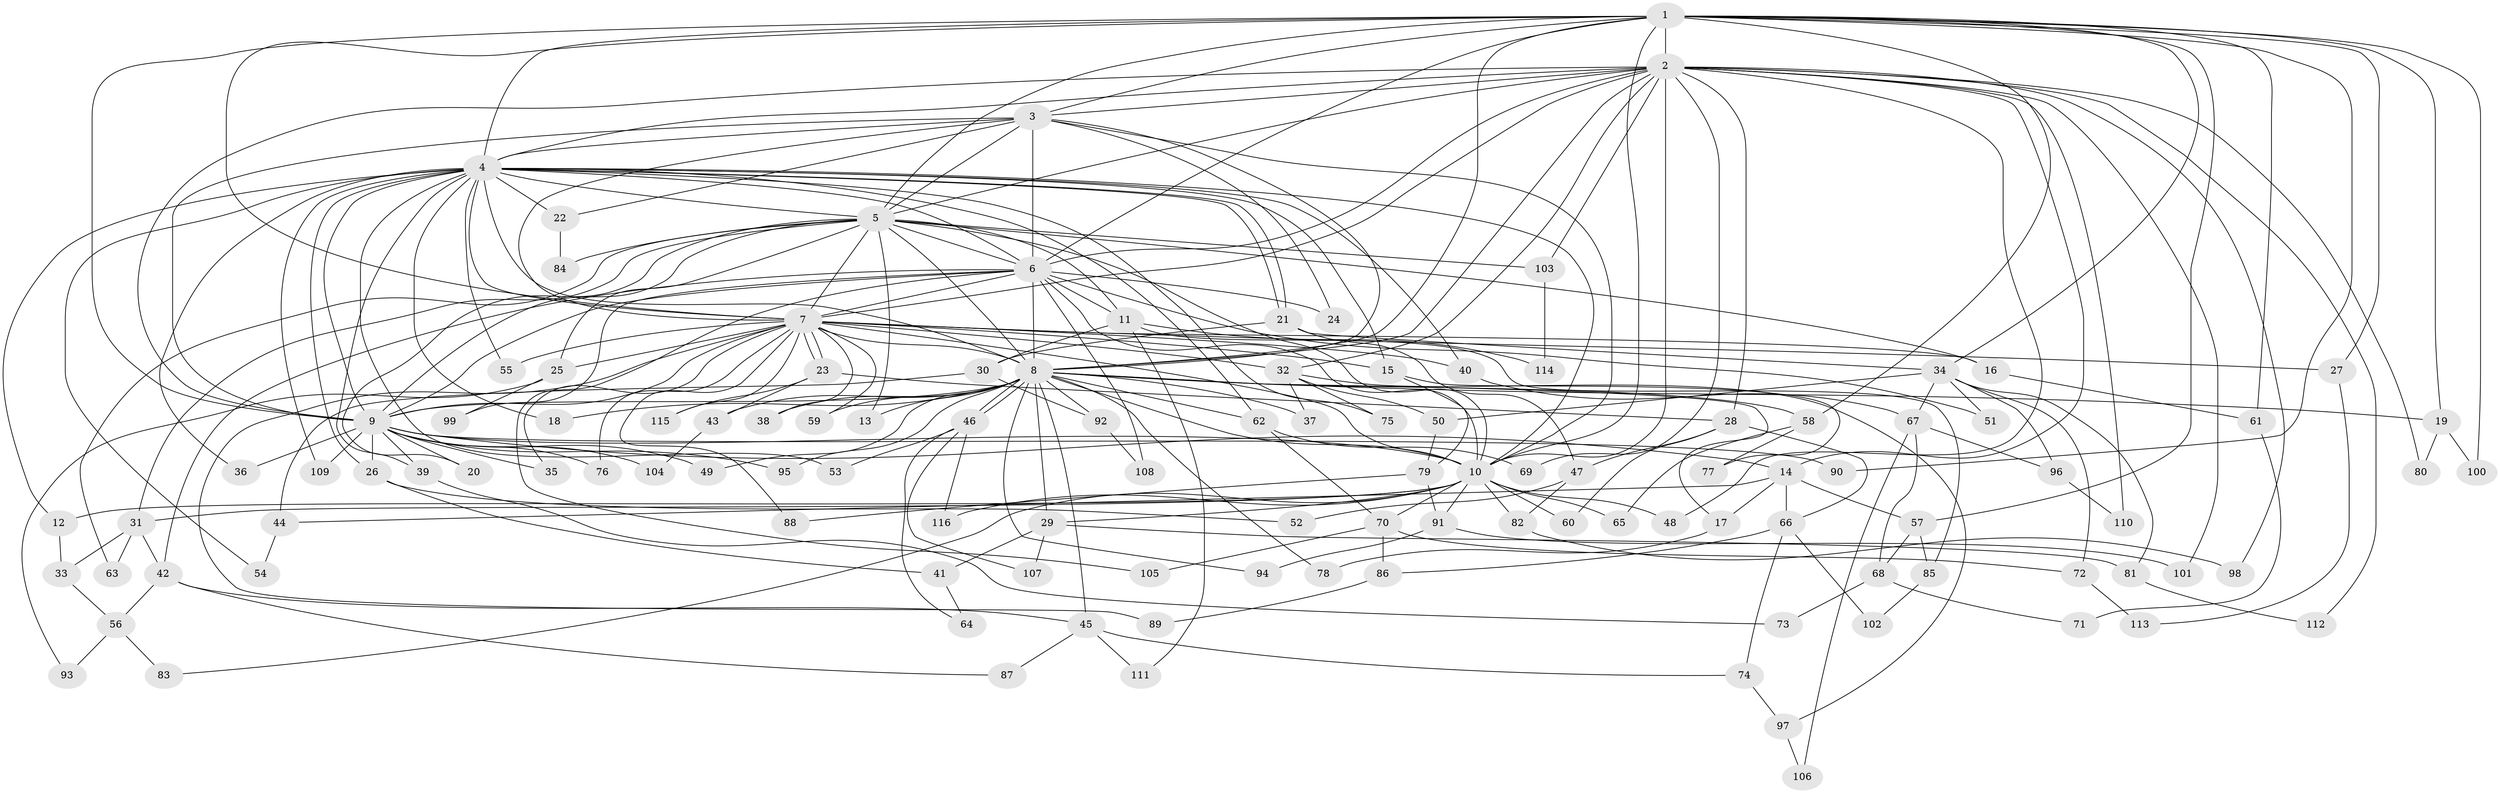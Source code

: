 // coarse degree distribution, {8: 0.029411764705882353, 28: 0.029411764705882353, 12: 0.058823529411764705, 2: 0.2647058823529412, 1: 0.38235294117647056, 4: 0.058823529411764705, 11: 0.029411764705882353, 6: 0.08823529411764706, 3: 0.058823529411764705}
// Generated by graph-tools (version 1.1) at 2025/47/03/04/25 21:47:53]
// undirected, 116 vertices, 257 edges
graph export_dot {
graph [start="1"]
  node [color=gray90,style=filled];
  1;
  2;
  3;
  4;
  5;
  6;
  7;
  8;
  9;
  10;
  11;
  12;
  13;
  14;
  15;
  16;
  17;
  18;
  19;
  20;
  21;
  22;
  23;
  24;
  25;
  26;
  27;
  28;
  29;
  30;
  31;
  32;
  33;
  34;
  35;
  36;
  37;
  38;
  39;
  40;
  41;
  42;
  43;
  44;
  45;
  46;
  47;
  48;
  49;
  50;
  51;
  52;
  53;
  54;
  55;
  56;
  57;
  58;
  59;
  60;
  61;
  62;
  63;
  64;
  65;
  66;
  67;
  68;
  69;
  70;
  71;
  72;
  73;
  74;
  75;
  76;
  77;
  78;
  79;
  80;
  81;
  82;
  83;
  84;
  85;
  86;
  87;
  88;
  89;
  90;
  91;
  92;
  93;
  94;
  95;
  96;
  97;
  98;
  99;
  100;
  101;
  102;
  103;
  104;
  105;
  106;
  107;
  108;
  109;
  110;
  111;
  112;
  113;
  114;
  115;
  116;
  1 -- 2;
  1 -- 3;
  1 -- 4;
  1 -- 5;
  1 -- 6;
  1 -- 7;
  1 -- 8;
  1 -- 9;
  1 -- 10;
  1 -- 19;
  1 -- 27;
  1 -- 34;
  1 -- 57;
  1 -- 58;
  1 -- 61;
  1 -- 90;
  1 -- 100;
  2 -- 3;
  2 -- 4;
  2 -- 5;
  2 -- 6;
  2 -- 7;
  2 -- 8;
  2 -- 9;
  2 -- 10;
  2 -- 14;
  2 -- 28;
  2 -- 32;
  2 -- 48;
  2 -- 69;
  2 -- 80;
  2 -- 98;
  2 -- 101;
  2 -- 103;
  2 -- 110;
  2 -- 112;
  3 -- 4;
  3 -- 5;
  3 -- 6;
  3 -- 7;
  3 -- 8;
  3 -- 9;
  3 -- 10;
  3 -- 22;
  3 -- 24;
  4 -- 5;
  4 -- 6;
  4 -- 7;
  4 -- 8;
  4 -- 9;
  4 -- 10;
  4 -- 12;
  4 -- 15;
  4 -- 18;
  4 -- 21;
  4 -- 21;
  4 -- 22;
  4 -- 26;
  4 -- 36;
  4 -- 39;
  4 -- 40;
  4 -- 53;
  4 -- 54;
  4 -- 55;
  4 -- 62;
  4 -- 75;
  4 -- 109;
  5 -- 6;
  5 -- 7;
  5 -- 8;
  5 -- 9;
  5 -- 10;
  5 -- 11;
  5 -- 13;
  5 -- 16;
  5 -- 20;
  5 -- 25;
  5 -- 31;
  5 -- 63;
  5 -- 84;
  5 -- 103;
  6 -- 7;
  6 -- 8;
  6 -- 9;
  6 -- 10;
  6 -- 11;
  6 -- 24;
  6 -- 42;
  6 -- 51;
  6 -- 99;
  6 -- 105;
  6 -- 108;
  7 -- 8;
  7 -- 9;
  7 -- 10;
  7 -- 15;
  7 -- 16;
  7 -- 23;
  7 -- 23;
  7 -- 25;
  7 -- 27;
  7 -- 32;
  7 -- 35;
  7 -- 38;
  7 -- 40;
  7 -- 55;
  7 -- 59;
  7 -- 76;
  7 -- 88;
  7 -- 89;
  7 -- 115;
  8 -- 9;
  8 -- 10;
  8 -- 13;
  8 -- 17;
  8 -- 18;
  8 -- 19;
  8 -- 29;
  8 -- 37;
  8 -- 38;
  8 -- 43;
  8 -- 45;
  8 -- 46;
  8 -- 46;
  8 -- 49;
  8 -- 58;
  8 -- 59;
  8 -- 62;
  8 -- 78;
  8 -- 92;
  8 -- 94;
  8 -- 95;
  9 -- 10;
  9 -- 14;
  9 -- 20;
  9 -- 26;
  9 -- 35;
  9 -- 36;
  9 -- 39;
  9 -- 49;
  9 -- 76;
  9 -- 90;
  9 -- 95;
  9 -- 104;
  9 -- 109;
  10 -- 12;
  10 -- 29;
  10 -- 31;
  10 -- 48;
  10 -- 60;
  10 -- 65;
  10 -- 70;
  10 -- 82;
  10 -- 83;
  10 -- 91;
  10 -- 116;
  11 -- 30;
  11 -- 85;
  11 -- 111;
  11 -- 114;
  12 -- 33;
  14 -- 17;
  14 -- 44;
  14 -- 57;
  14 -- 66;
  15 -- 77;
  15 -- 79;
  16 -- 61;
  17 -- 78;
  19 -- 80;
  19 -- 100;
  21 -- 30;
  21 -- 34;
  21 -- 47;
  22 -- 84;
  23 -- 28;
  23 -- 43;
  23 -- 115;
  25 -- 93;
  25 -- 99;
  26 -- 41;
  26 -- 52;
  27 -- 113;
  28 -- 47;
  28 -- 60;
  28 -- 66;
  29 -- 41;
  29 -- 81;
  29 -- 107;
  30 -- 44;
  30 -- 92;
  31 -- 33;
  31 -- 42;
  31 -- 63;
  32 -- 37;
  32 -- 50;
  32 -- 75;
  32 -- 97;
  33 -- 56;
  34 -- 50;
  34 -- 51;
  34 -- 67;
  34 -- 72;
  34 -- 81;
  34 -- 96;
  39 -- 73;
  40 -- 67;
  41 -- 64;
  42 -- 45;
  42 -- 56;
  42 -- 87;
  43 -- 104;
  44 -- 54;
  45 -- 74;
  45 -- 87;
  45 -- 111;
  46 -- 53;
  46 -- 64;
  46 -- 107;
  46 -- 116;
  47 -- 52;
  47 -- 82;
  50 -- 79;
  56 -- 83;
  56 -- 93;
  57 -- 68;
  57 -- 85;
  58 -- 65;
  58 -- 77;
  61 -- 71;
  62 -- 69;
  62 -- 70;
  66 -- 74;
  66 -- 86;
  66 -- 102;
  67 -- 68;
  67 -- 96;
  67 -- 106;
  68 -- 71;
  68 -- 73;
  70 -- 72;
  70 -- 86;
  70 -- 105;
  72 -- 113;
  74 -- 97;
  79 -- 88;
  79 -- 91;
  81 -- 112;
  82 -- 98;
  85 -- 102;
  86 -- 89;
  91 -- 94;
  91 -- 101;
  92 -- 108;
  96 -- 110;
  97 -- 106;
  103 -- 114;
}
